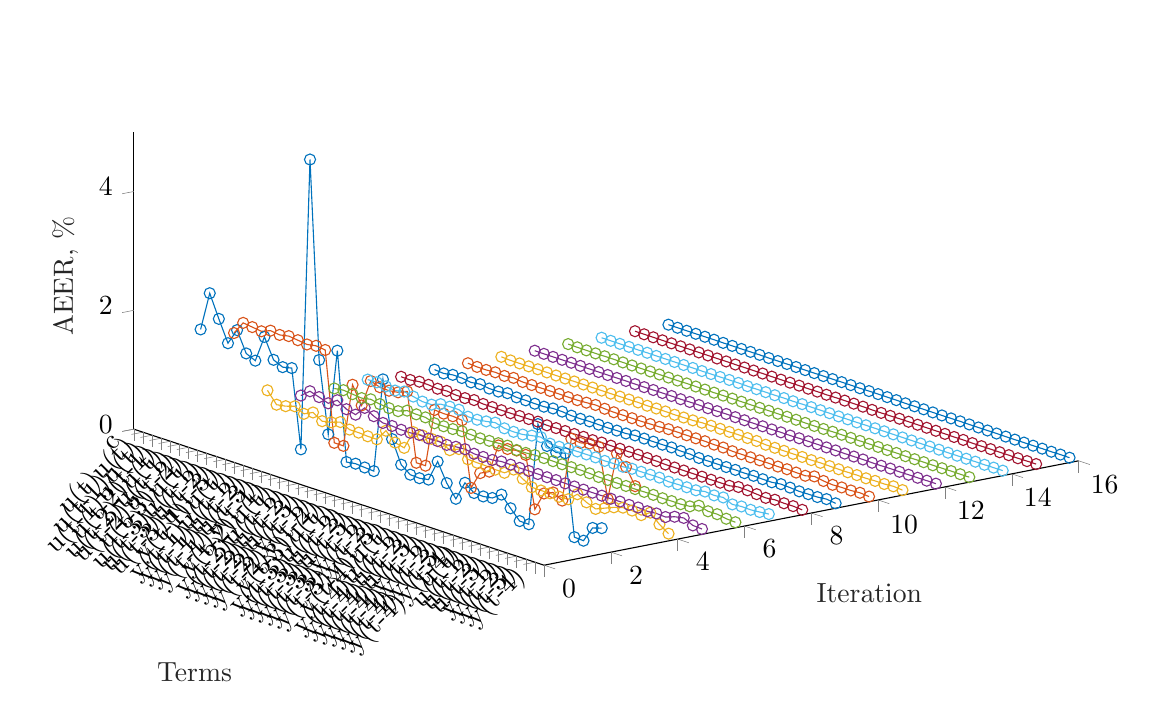 % This file was created by matlab2tikz.
%
\definecolor{mycolor1}{rgb}{0.0,0.447,0.741}%
\definecolor{mycolor2}{rgb}{0.85,0.325,0.098}%
\definecolor{mycolor3}{rgb}{0.929,0.694,0.125}%
\definecolor{mycolor4}{rgb}{0.494,0.184,0.556}%
\definecolor{mycolor5}{rgb}{0.466,0.674,0.188}%
\definecolor{mycolor6}{rgb}{0.301,0.745,0.933}%
\definecolor{mycolor7}{rgb}{0.635,0.078,0.184}%
%
\begin{tikzpicture}

\begin{axis}[%
width=12cm,
height=6.827cm,
at={(0cm,0cm)},
scale only axis,
xmin=0,
xmax=16,
tick align=outside,
xlabel style={font=\color{white!15!black}},
xlabel={Iteration},
ymin=0,
ymax=45,
ytick={1,2,3,4,5,6,7,8,9,10,11,12,13,14,15,16,17,18,19,20,21,22,23,24,25,26,27,28,29,30,31,32,33,34,35,36,37,38,39,40,41,42,43,44,45},
yticklabels={{y(t-4)},{y(t-3)},{y(t-2)},{y(t-1)},{u(t-3)},{u(t-2)},{u(t-1)},{u(t)},{y(t-4)y(t-4)},{y(t-4)y(t-3)},{y(t-4)y(t-2)},{y(t-4)y(t-1)},{y(t-4)u(t-3)},{y(t-4)u(t-2)},{y(t-4)u(t-1)},{y(t-4)u(t)},{y(t-3)y(t-3)},{y(t-3)y(t-2)},{y(t-3)y(t-1)},{y(t-3)u(t-3)},{y(t-3)u(t-2)},{y(t-3)u(t-1)},{y(t-3)u(t)},{y(t-2)y(t-2)},{y(t-2)y(t-1)},{y(t-2)u(t-3)},{y(t-2)u(t-2)},{y(t-2)u(t-1)},{y(t-2)u(t)},{y(t-1)y(t-1)},{y(t-1)u(t-3)},{y(t-1)u(t-2)},{y(t-1)u(t-1)},{y(t-1)u(t)},{u(t-3)u(t-3)},{u(t-3)u(t-2)},{u(t-3)u(t-1)},{u(t-3)u(t)},{u(t-2)u(t-2)},{u(t-2)u(t-1)},{u(t-2)u(t)},{u(t-1)u(t-1)},{u(t-1)u(t)},{u(t)u(t)},{c}},
yticklabel style={rotate=45},
ylabel style={font=\color{white!15!black}},
ylabel={Terms},
zmin=0,
zmax=5,
zlabel style={font=\color{white!15!black}},
zlabel={AEER, $\%$},
view={-37.5}{30},
axis background/.style={fill=white},
axis x line*=bottom,
axis y line*=left,
axis z line*=left
]
\addplot3 [color=mycolor1, mark=o, mark options={solid, mycolor1}]
 table[row sep=crcr] {%
2	1	0.353\\
2	2	0.306\\
2	3	0.04\\
2	4	0.049\\
2	5	1.41\\
2	6	1.371\\
2	7	1.431\\
2	8	1.748\\
2	9	0.011\\
2	10	0.014\\
2	11	0.179\\
2	12	0.358\\
2	13	0.25\\
2	14	0.225\\
2	15	0.232\\
2	16	0.353\\
2	17	0.033\\
2	18	0.246\\
2	19	0.558\\
2	20	0.203\\
2	21	0.176\\
2	22	0.184\\
2	23	0.302\\
2	24	0.682\\
2	25	1.636\\
2	26	0.041\\
2	27	0.051\\
2	28	0.064\\
2	29	0.041\\
2	30	1.864\\
2	31	0.406\\
2	32	1.606\\
2	33	4.929\\
2	34	0\\
2	35	1.317\\
2	36	1.282\\
2	37	1.354\\
2	38	1.689\\
2	39	1.238\\
2	40	1.309\\
2	41	1.651\\
2	42	1.379\\
2	43	1.738\\
2	44	2.119\\
2	45	1.459\\
};
 \addplot3 [color=mycolor2, mark=o, mark options={solid, mycolor2}]
 table[row sep=crcr] {%
3	1	0.95\\
3	2	1.224\\
3	3	1.397\\
3	4	0.58\\
3	5	1.41\\
3	6	1.414\\
3	7	1.373\\
3	8	1.392\\
3	9	0.3\\
3	10	0.386\\
3	11	0.318\\
3	12	0.0\\
3	13	0.866\\
3	14	0.888\\
3	15	0.863\\
3	16	0.872\\
3	17	0.38\\
3	18	0.304\\
3	19	0.005\\
3	20	1.092\\
3	21	1.109\\
3	22	1.102\\
3	23	1.113\\
3	24	0.124\\
3	25	0.122\\
3	26	1.273\\
3	27	1.206\\
3	28	1.183\\
3	29	1.19\\
3	30	1.244\\
3	31	0.782\\
3	32	1.079\\
3	33	0\\
3	34	0\\
3	35	1.512\\
3	36	1.531\\
3	37	1.503\\
3	38	1.524\\
3	39	1.542\\
3	40	1.511\\
3	41	1.532\\
3	42	1.47\\
3	43	1.49\\
3	44	1.51\\
3	45	1.288\\
};
 \addplot3 [color=mycolor3, mark=o, mark options={solid, mycolor3}]
 table[row sep=crcr] {%
4	1	0.041\\
4	2	0.146\\
4	3	0.293\\
4	4	0.2\\
4	5	0.226\\
4	6	0.224\\
4	7	0.178\\
4	8	0.114\\
4	9	0.05\\
4	10	0.11\\
4	11	0.196\\
4	12	0.06\\
4	13	0.051\\
4	14	0.058\\
4	15	0.055\\
4	16	0.058\\
4	17	0.15\\
4	18	0.254\\
4	19	0.149\\
4	20	0.151\\
4	21	0.163\\
4	22	0.166\\
4	23	0.172\\
4	24	0.294\\
4	25	0.225\\
4	26	0.315\\
4	27	0.313\\
4	28	0.32\\
4	29	0.325\\
4	30	0.009\\
4	31	0.047\\
4	32	0.196\\
4	33	0\\
4	34	0\\
4	35	0.011\\
4	36	0.011\\
4	37	0.087\\
4	38	0.032\\
4	39	0\\
4	40	0.096\\
4	41	0.022\\
4	42	0.098\\
4	43	0.049\\
4	44	0.023\\
4	45	0.214\\
};
 \addplot3 [color=mycolor4, mark=o, mark options={solid, mycolor4}]
 table[row sep=crcr] {%
5	1	0.009\\
5	2	0.019\\
5	3	0.094\\
5	4	0.063\\
5	5	0.007\\
5	6	0.017\\
5	7	0.003\\
5	8	0.015\\
5	9	0.008\\
5	10	0.013\\
5	11	0.01\\
5	12	0.011\\
5	13	0.01\\
5	14	0.01\\
5	15	0.012\\
5	16	0.014\\
5	17	0.018\\
5	18	0.016\\
5	19	0.019\\
5	20	0.02\\
5	21	0.02\\
5	22	0.024\\
5	23	0.026\\
5	24	0.001\\
5	25	0.001\\
5	26	0.003\\
5	27	0.03\\
5	28	0.019\\
5	29	0\\
5	30	0.014\\
5	31	0.006\\
5	32	0.015\\
5	33	0\\
5	34	0\\
5	35	0.013\\
5	36	0.013\\
5	37	0.076\\
5	38	0.165\\
5	39	0\\
5	40	0.041\\
5	41	0.141\\
5	42	0.039\\
5	43	0.092\\
5	44	0.14\\
5	45	0.016\\
};
 \addplot3 [color=mycolor5, mark=o, mark options={solid, mycolor5}]
 table[row sep=crcr] {%
6	1	0.013\\
6	2	0.021\\
6	3	0.047\\
6	4	0.045\\
6	5	0.089\\
6	6	0.026\\
6	7	0.012\\
6	8	0.013\\
6	9	0.01\\
6	10	0.016\\
6	11	0.015\\
6	12	0.012\\
6	13	0.013\\
6	14	0.012\\
6	15	0.012\\
6	16	0.011\\
6	17	0.022\\
6	18	0.028\\
6	19	0.024\\
6	20	0.022\\
6	21	0.023\\
6	22	0.024\\
6	23	0.024\\
6	24	0.01\\
6	25	0.007\\
6	26	0.03\\
6	27	0.021\\
6	28	0.009\\
6	29	0\\
6	30	0.011\\
6	31	0.018\\
6	32	0.004\\
6	33	0\\
6	34	0\\
6	35	0.048\\
6	36	0.048\\
6	37	0.06\\
6	38	0\\
6	39	0\\
6	40	0.016\\
6	41	0.047\\
6	42	0.016\\
6	43	0.032\\
6	44	0.048\\
6	45	0.026\\
};
 \addplot3 [color=mycolor6, mark=o, mark options={solid, mycolor6}]
 table[row sep=crcr] {%
7	1	0.041\\
7	2	0.024\\
7	3	0.011\\
7	4	0.016\\
7	5	0\\
7	6	0.066\\
7	7	0.05\\
7	8	0.064\\
7	9	0.034\\
7	10	0.034\\
7	11	0.032\\
7	12	0.027\\
7	13	0.044\\
7	14	0.042\\
7	15	0.04\\
7	16	0.04\\
7	17	0.023\\
7	18	0.025\\
7	19	0.02\\
7	20	0.028\\
7	21	0.027\\
7	22	0.026\\
7	23	0.025\\
7	24	0.004\\
7	25	0.005\\
7	26	0.064\\
7	27	0.039\\
7	28	0.006\\
7	29	0\\
7	30	0.008\\
7	31	0.053\\
7	32	0.023\\
7	33	0\\
7	34	0\\
7	35	0.068\\
7	36	0.068\\
7	37	0.059\\
7	38	0\\
7	39	0\\
7	40	0.034\\
7	41	0.068\\
7	42	0.033\\
7	43	0.053\\
7	44	0.07\\
7	45	0.065\\
};
 \addplot3 [color=mycolor7, mark=o, mark options={solid, mycolor7}]
 table[row sep=crcr] {%
8	1	0.002\\
8	2	0.014\\
8	3	0.011\\
8	4	0.019\\
8	5	0\\
8	6	0.012\\
8	7	0.025\\
8	8	0.031\\
8	9	0.001\\
8	10	0.001\\
8	11	0.0\\
8	12	0.001\\
8	13	0.002\\
8	14	0.002\\
8	15	0.002\\
8	16	0.002\\
8	17	0.009\\
8	18	0.01\\
8	19	0.015\\
8	20	0.013\\
8	21	0.013\\
8	22	0.014\\
8	23	0.015\\
8	24	0.005\\
8	25	0.01\\
8	26	0.006\\
8	27	0.005\\
8	28	0.004\\
8	29	0\\
8	30	0.011\\
8	31	0.004\\
8	32	0.004\\
8	33	0\\
8	34	0\\
8	35	0.002\\
8	36	0.003\\
8	37	0.018\\
8	38	0\\
8	39	0\\
8	40	0.019\\
8	41	0.005\\
8	42	0.02\\
8	43	0.022\\
8	44	0\\
8	45	0.003\\
};
 \addplot3 [color=mycolor1, mark=o, mark options={solid, mycolor1}]
 table[row sep=crcr] {%
9	1	0.002\\
9	2	0.022\\
9	3	0.006\\
9	4	0.004\\
9	5	0\\
9	6	0.012\\
9	7	0.02\\
9	8	0\\
9	9	0.001\\
9	10	0.007\\
9	11	0.001\\
9	12	0.005\\
9	13	0.002\\
9	14	0.002\\
9	15	0.002\\
9	16	0.002\\
9	17	0.018\\
9	18	0.017\\
9	19	0.027\\
9	20	0.022\\
9	21	0.022\\
9	22	0.023\\
9	23	0.025\\
9	24	0.007\\
9	25	0.005\\
9	26	0.001\\
9	27	0.003\\
9	28	0.007\\
9	29	0\\
9	30	0.002\\
9	31	0.019\\
9	32	0.021\\
9	33	0\\
9	34	0\\
9	35	0.005\\
9	36	0.004\\
9	37	0.024\\
9	38	0\\
9	39	0\\
9	40	0.023\\
9	41	0.002\\
9	42	0.025\\
9	43	0.027\\
9	44	0\\
9	45	0.013\\
};
 \addplot3 [color=mycolor2, mark=o, mark options={solid, mycolor2}]
 table[row sep=crcr] {%
10	1	0.006\\
10	2	0.019\\
10	3	0.007\\
10	4	0.007\\
10	5	0\\
10	6	0.014\\
10	7	0.04\\
10	8	0\\
10	9	0.003\\
10	10	0.008\\
10	11	0.002\\
10	12	0.006\\
10	13	0.005\\
10	14	0.005\\
10	15	0.006\\
10	16	0.006\\
10	17	0.017\\
10	18	0.015\\
10	19	0.021\\
10	20	0.019\\
10	21	0.02\\
10	22	0.021\\
10	23	0.021\\
10	24	0.009\\
10	25	0.006\\
10	26	0.001\\
10	27	0.002\\
10	28	0.002\\
10	29	0\\
10	30	0.008\\
10	31	0.021\\
10	32	0.009\\
10	33	0\\
10	34	0\\
10	35	0.003\\
10	36	0.002\\
10	37	0.002\\
10	38	0\\
10	39	0\\
10	40	0.019\\
10	41	0.001\\
10	42	0.011\\
10	43	0\\
10	44	0\\
10	45	0.011\\
};
 \addplot3 [color=mycolor3, mark=o, mark options={solid, mycolor3}]
 table[row sep=crcr] {%
11	1	0.005\\
11	2	0.018\\
11	3	0.006\\
11	4	0.007\\
11	5	0\\
11	6	0.003\\
11	7	0\\
11	8	0\\
11	9	0.002\\
11	10	0.006\\
11	11	0.001\\
11	12	0.003\\
11	13	0.004\\
11	14	0.004\\
11	15	0.004\\
11	16	0.005\\
11	17	0.017\\
11	18	0.016\\
11	19	0.021\\
11	20	0.018\\
11	21	0.019\\
11	22	0.02\\
11	23	0.02\\
11	24	0.008\\
11	25	0.005\\
11	26	0.001\\
11	27	0.005\\
11	28	0.004\\
11	29	0\\
11	30	0.005\\
11	31	0.003\\
11	32	0.002\\
11	33	0\\
11	34	0\\
11	35	0.001\\
11	36	0.001\\
11	37	0.001\\
11	38	0\\
11	39	0\\
11	40	0.001\\
11	41	0.003\\
11	42	0.001\\
11	43	0\\
11	44	0\\
11	45	0.009\\
};
 \addplot3 [color=mycolor4, mark=o, mark options={solid, mycolor4}]
 table[row sep=crcr] {%
12	1	0.004\\
12	2	0.003\\
12	3	0.001\\
12	4	0.001\\
12	5	0\\
12	6	0.003\\
12	7	0\\
12	8	0\\
12	9	0.003\\
12	10	0.002\\
12	11	0.001\\
12	12	0.003\\
12	13	0.003\\
12	14	0.004\\
12	15	0.004\\
12	16	0.004\\
12	17	0.0\\
12	18	0.002\\
12	19	0\\
12	20	0.002\\
12	21	0.002\\
12	22	0.002\\
12	23	0.003\\
12	24	0.006\\
12	25	0.003\\
12	26	0.001\\
12	27	0.004\\
12	28	0.004\\
12	29	0\\
12	30	0.003\\
12	31	0.003\\
12	32	0.002\\
12	33	0\\
12	34	0\\
12	35	0.002\\
12	36	0.001\\
12	37	0.0\\
12	38	0\\
12	39	0\\
12	40	0.001\\
12	41	0.003\\
12	42	0.001\\
12	43	0\\
12	44	0\\
12	45	0.002\\
};
 \addplot3 [color=mycolor5, mark=o, mark options={solid, mycolor5}]
 table[row sep=crcr] {%
13	1	0.003\\
13	2	0.002\\
13	3	0.004\\
13	4	0.001\\
13	5	0\\
13	6	0.001\\
13	7	0\\
13	8	0\\
13	9	0.003\\
13	10	0.001\\
13	11	0.003\\
13	12	0.004\\
13	13	0.003\\
13	14	0.003\\
13	15	0.004\\
13	16	0.004\\
13	17	0.0\\
13	18	0.0\\
13	19	0\\
13	20	0.002\\
13	21	0.002\\
13	22	0.002\\
13	23	0.002\\
13	24	0\\
13	25	0.001\\
13	26	0.001\\
13	27	0.002\\
13	28	0.002\\
13	29	0\\
13	30	0.001\\
13	31	0.002\\
13	32	0.003\\
13	33	0\\
13	34	0\\
13	35	0.001\\
13	36	0.001\\
13	37	0.0\\
13	38	0\\
13	39	0\\
13	40	0.002\\
13	41	0.002\\
13	42	0.0\\
13	43	0\\
13	44	0\\
13	45	0.004\\
};
 \addplot3 [color=mycolor6, mark=o, mark options={solid, mycolor6}]
 table[row sep=crcr] {%
14	1	0.003\\
14	2	0.003\\
14	3	0\\
14	4	0.001\\
14	5	0\\
14	6	0.0\\
14	7	0\\
14	8	0\\
14	9	0.002\\
14	10	0.002\\
14	11	0.002\\
14	12	0.002\\
14	13	0.003\\
14	14	0.003\\
14	15	0.003\\
14	16	0.003\\
14	17	0.001\\
14	18	0.001\\
14	19	0\\
14	20	0.003\\
14	21	0.003\\
14	22	0.003\\
14	23	0.003\\
14	24	0\\
14	25	0.003\\
14	26	0.0\\
14	27	0.001\\
14	28	0.0\\
14	29	0\\
14	30	0.004\\
14	31	0.003\\
14	32	0.002\\
14	33	0\\
14	34	0\\
14	35	0.001\\
14	36	0.0\\
14	37	0.0\\
14	38	0\\
14	39	0\\
14	40	0.002\\
14	41	0.0\\
14	42	0.0\\
14	43	0\\
14	44	0\\
14	45	0.001\\
};
 \addplot3 [color=mycolor7, mark=o, mark options={solid, mycolor7}]
 table[row sep=crcr] {%
15	1	0.004\\
15	2	0.003\\
15	3	0\\
15	4	0.001\\
15	5	0\\
15	6	0.001\\
15	7	0\\
15	8	0\\
15	9	0.003\\
15	10	0.002\\
15	11	0.003\\
15	12	0.004\\
15	13	0.004\\
15	14	0.004\\
15	15	0.004\\
15	16	0.004\\
15	17	0.001\\
15	18	0.0\\
15	19	0\\
15	20	0.003\\
15	21	0.003\\
15	22	0.003\\
15	23	0.003\\
15	24	0\\
15	25	0.002\\
15	26	0.0\\
15	27	0.001\\
15	28	0.0\\
15	29	0\\
15	30	0\\
15	31	0.001\\
15	32	0.0\\
15	33	0\\
15	34	0\\
15	35	0.001\\
15	36	0.0\\
15	37	0.0\\
15	38	0\\
15	39	0\\
15	40	0.001\\
15	41	0.0\\
15	42	0.0\\
15	43	0\\
15	44	0\\
15	45	0.001\\
};
 \addplot3 [color=mycolor1, mark=o, mark options={solid, mycolor1}]
 table[row sep=crcr] {%
16	1	0.001\\
16	2	0.003\\
16	3	0\\
16	4	0.001\\
16	5	0\\
16	6	0.001\\
16	7	0\\
16	8	0\\
16	9	0.001\\
16	10	0.001\\
16	11	0.001\\
16	12	0.001\\
16	13	0.002\\
16	14	0.001\\
16	15	0.0\\
16	16	0\\
16	17	0.001\\
16	18	0.001\\
16	19	0\\
16	20	0.003\\
16	21	0.003\\
16	22	0.003\\
16	23	0.003\\
16	24	0\\
16	25	0.002\\
16	26	0.001\\
16	27	0.001\\
16	28	0.001\\
16	29	0\\
16	30	0\\
16	31	0.001\\
16	32	0.001\\
16	33	0\\
16	34	0\\
16	35	0.002\\
16	36	0.001\\
16	37	0.0\\
16	38	0\\
16	39	0\\
16	40	0.002\\
16	41	0.001\\
16	42	0.0\\
16	43	0\\
16	44	0\\
16	45	0.001\\
};
 \end{axis}
\end{tikzpicture}%